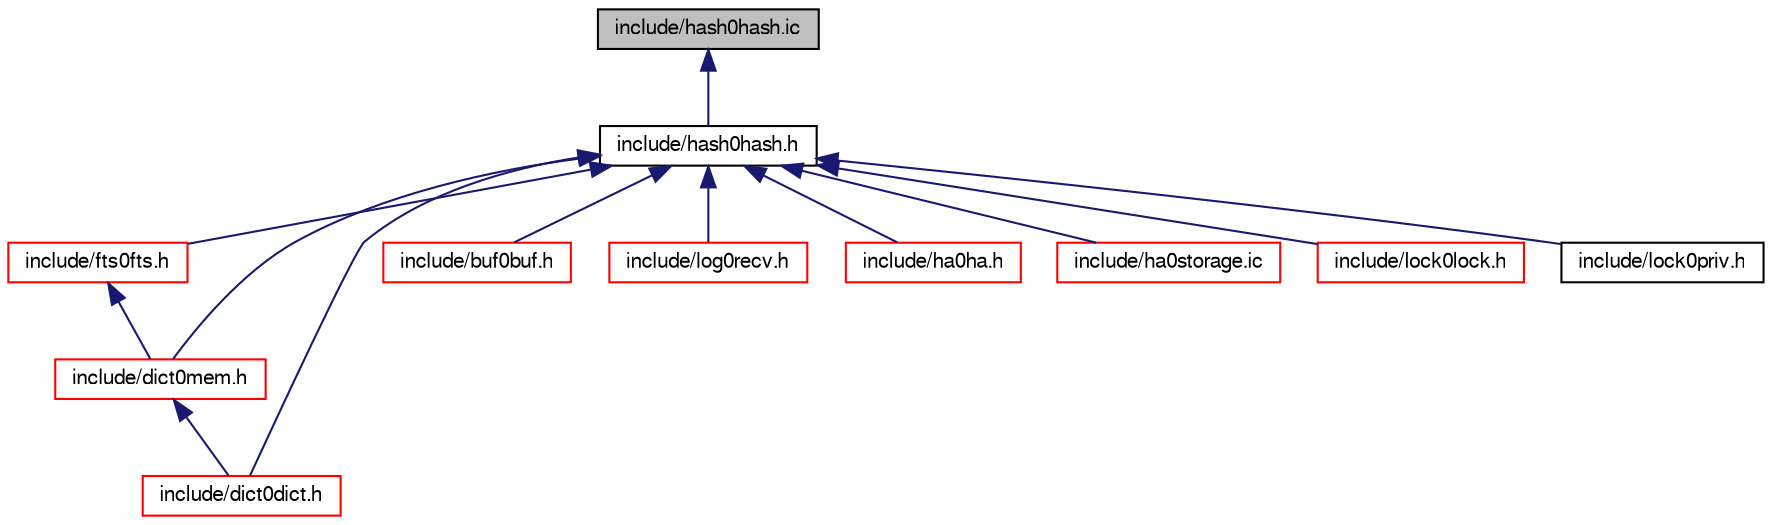 digraph "include/hash0hash.ic"
{
  bgcolor="transparent";
  edge [fontname="FreeSans",fontsize="10",labelfontname="FreeSans",labelfontsize="10"];
  node [fontname="FreeSans",fontsize="10",shape=record];
  Node1 [label="include/hash0hash.ic",height=0.2,width=0.4,color="black", fillcolor="grey75", style="filled" fontcolor="black"];
  Node1 -> Node2 [dir="back",color="midnightblue",fontsize="10",style="solid",fontname="FreeSans"];
  Node2 [label="include/hash0hash.h",height=0.2,width=0.4,color="black",URL="$hash0hash_8h.html"];
  Node2 -> Node3 [dir="back",color="midnightblue",fontsize="10",style="solid",fontname="FreeSans"];
  Node3 [label="include/fts0fts.h",height=0.2,width=0.4,color="red",URL="$fts0fts_8h.html"];
  Node3 -> Node4 [dir="back",color="midnightblue",fontsize="10",style="solid",fontname="FreeSans"];
  Node4 [label="include/dict0mem.h",height=0.2,width=0.4,color="red",URL="$dict0mem_8h.html"];
  Node4 -> Node5 [dir="back",color="midnightblue",fontsize="10",style="solid",fontname="FreeSans"];
  Node5 [label="include/dict0dict.h",height=0.2,width=0.4,color="red",URL="$dict0dict_8h.html"];
  Node2 -> Node6 [dir="back",color="midnightblue",fontsize="10",style="solid",fontname="FreeSans"];
  Node6 [label="include/buf0buf.h",height=0.2,width=0.4,color="red",URL="$buf0buf_8h.html"];
  Node2 -> Node7 [dir="back",color="midnightblue",fontsize="10",style="solid",fontname="FreeSans"];
  Node7 [label="include/log0recv.h",height=0.2,width=0.4,color="red",URL="$log0recv_8h.html"];
  Node2 -> Node4 [dir="back",color="midnightblue",fontsize="10",style="solid",fontname="FreeSans"];
  Node2 -> Node5 [dir="back",color="midnightblue",fontsize="10",style="solid",fontname="FreeSans"];
  Node2 -> Node8 [dir="back",color="midnightblue",fontsize="10",style="solid",fontname="FreeSans"];
  Node8 [label="include/ha0ha.h",height=0.2,width=0.4,color="red",URL="$ha0ha_8h.html"];
  Node2 -> Node9 [dir="back",color="midnightblue",fontsize="10",style="solid",fontname="FreeSans"];
  Node9 [label="include/ha0storage.ic",height=0.2,width=0.4,color="red",URL="$ha0storage_8ic.html"];
  Node2 -> Node10 [dir="back",color="midnightblue",fontsize="10",style="solid",fontname="FreeSans"];
  Node10 [label="include/lock0lock.h",height=0.2,width=0.4,color="red",URL="$lock0lock_8h.html"];
  Node2 -> Node11 [dir="back",color="midnightblue",fontsize="10",style="solid",fontname="FreeSans"];
  Node11 [label="include/lock0priv.h",height=0.2,width=0.4,color="black",URL="$lock0priv_8h.html"];
}
